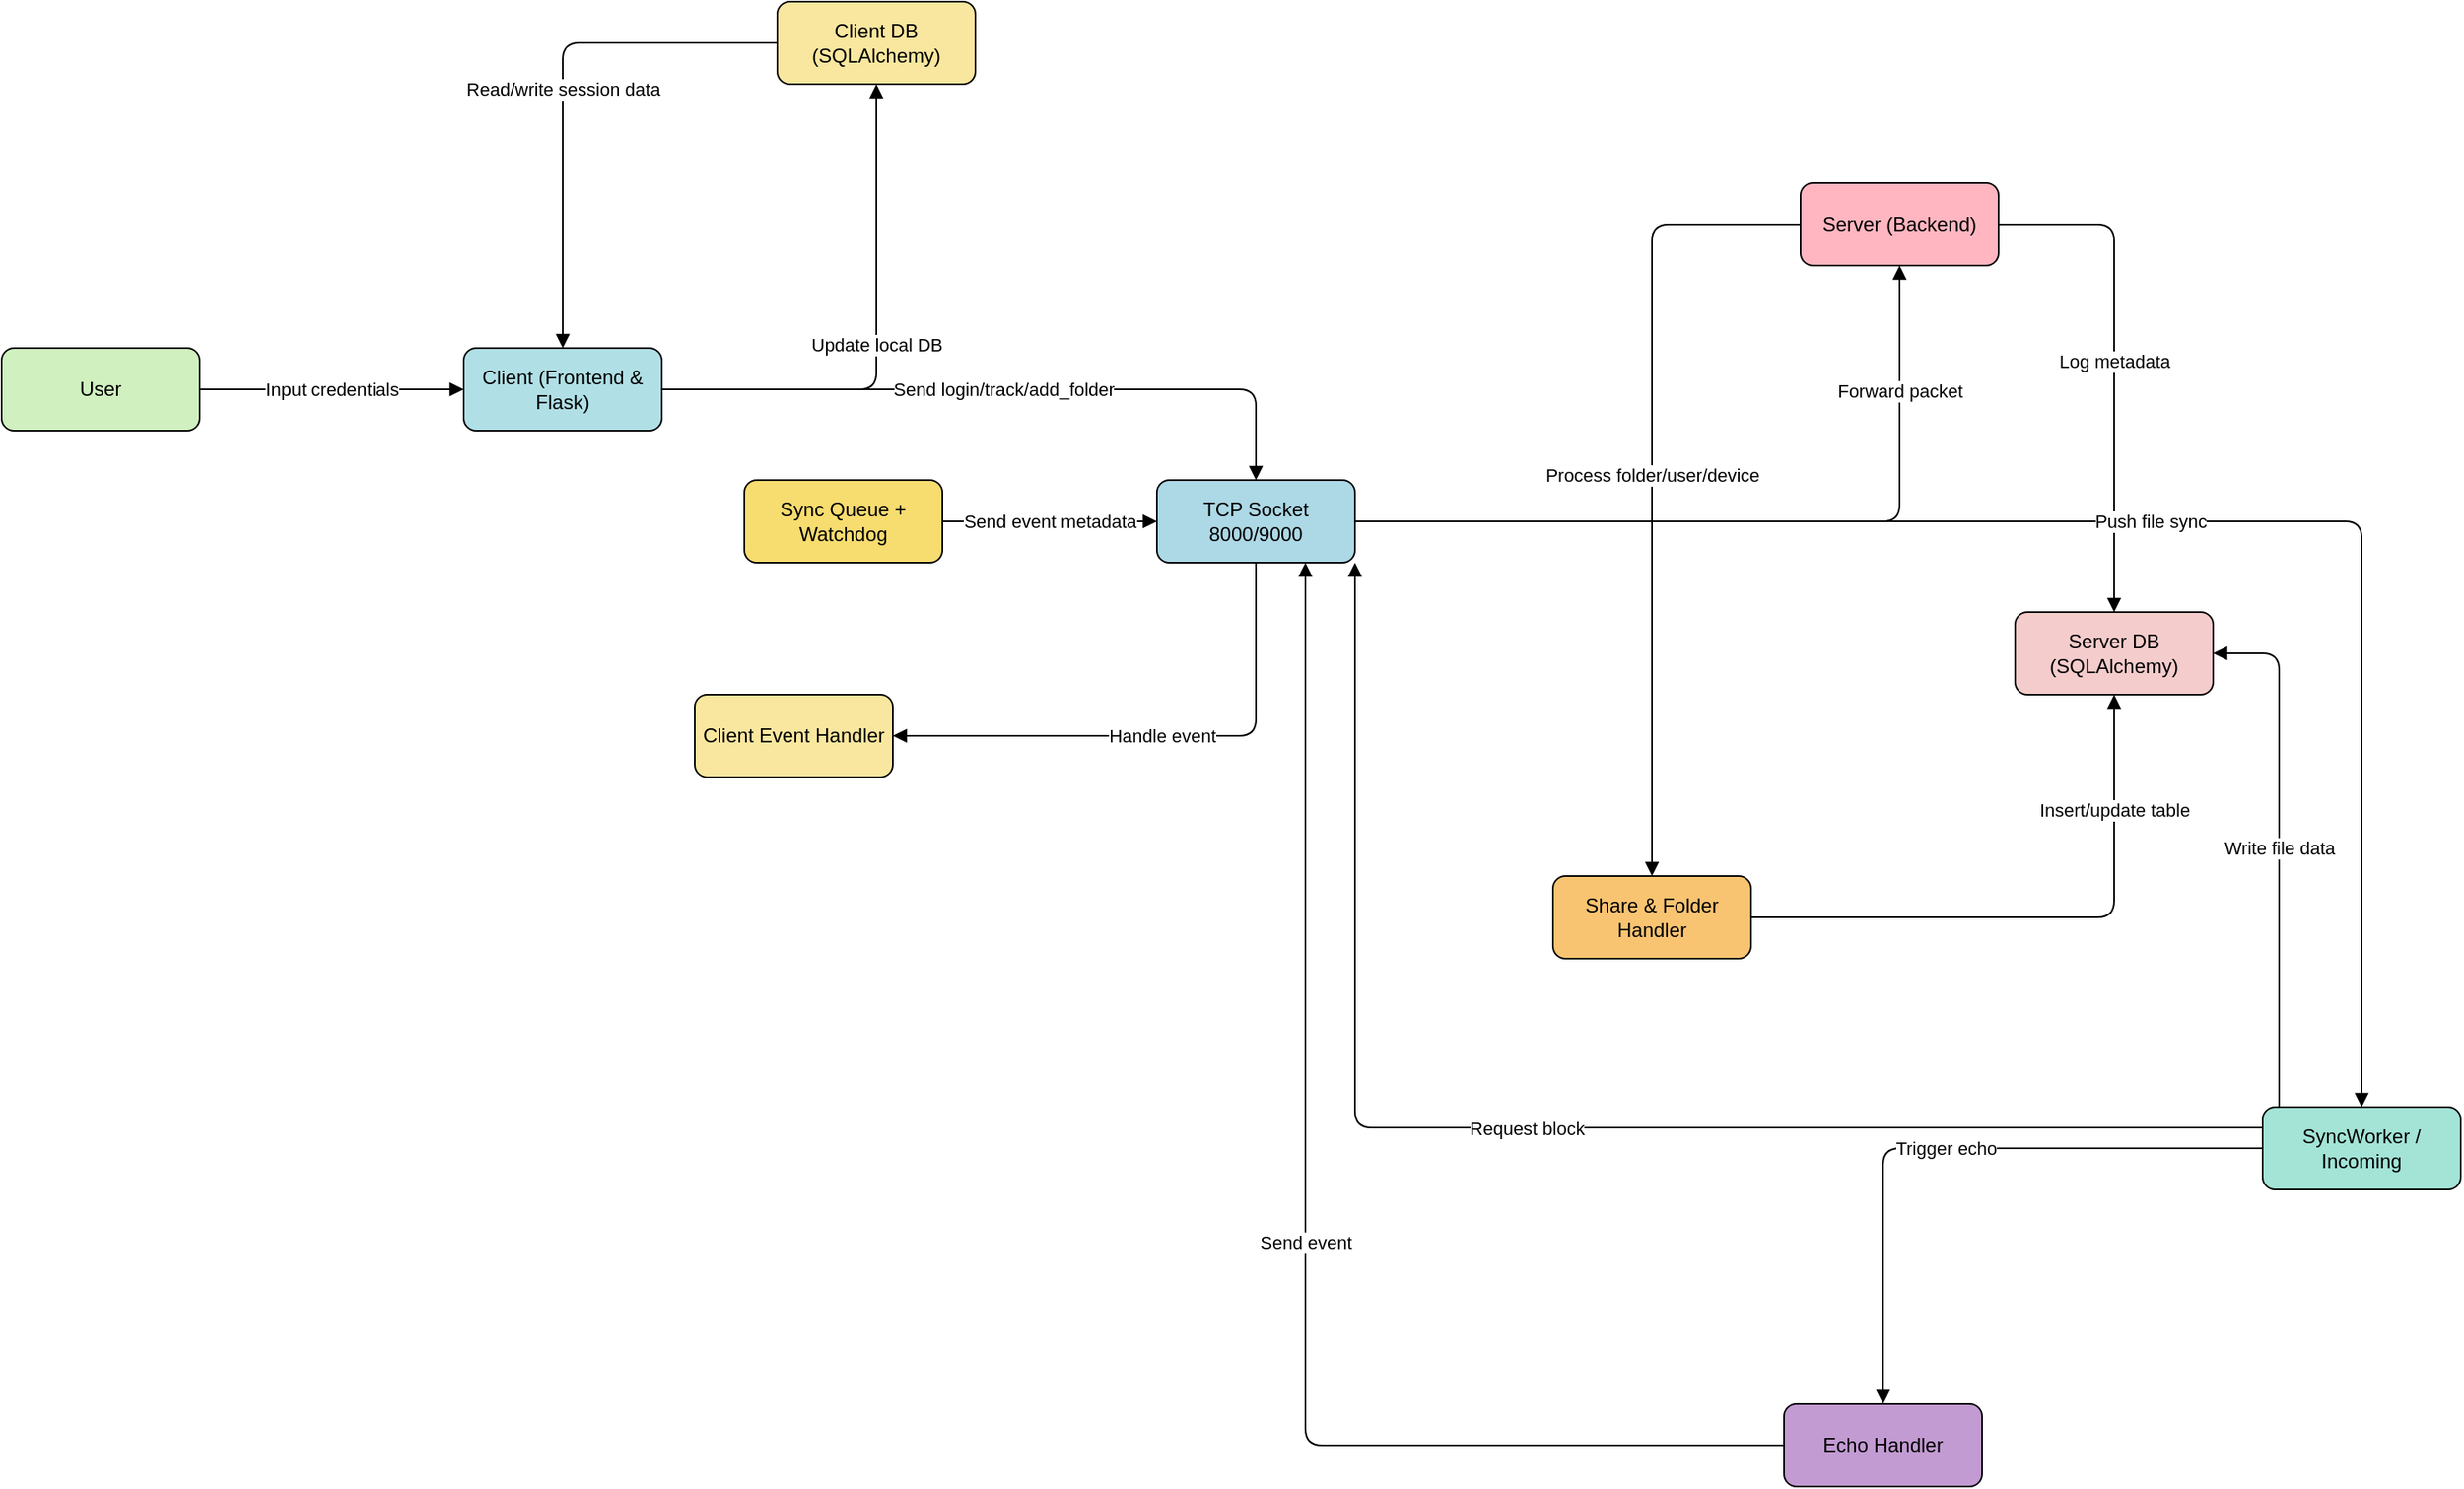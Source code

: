 <mxfile version="27.0.3">
  <diagram name="Level 0 DFD with Echo" id="mWYbhGCn1MksGaVGYC-w">
    <mxGraphModel dx="1653" dy="3048" grid="1" gridSize="10" guides="1" tooltips="1" connect="1" arrows="1" fold="1" page="1" pageScale="1" pageWidth="850" pageHeight="1100" math="0" shadow="0">
      <root>
        <mxCell id="0" />
        <mxCell id="1" parent="0" />
        <mxCell id="nHvpTd-C9U2itzHcUaPn-56" value="User" style="rounded=1;whiteSpace=wrap;html=1;fillColor=#d0f0c0;" vertex="1" parent="1">
          <mxGeometry x="60" y="60" width="120" height="50" as="geometry" />
        </mxCell>
        <mxCell id="nHvpTd-C9U2itzHcUaPn-57" value="Client (Frontend &amp; Flask)" style="rounded=1;whiteSpace=wrap;html=1;fillColor=#b0e0e6;" vertex="1" parent="1">
          <mxGeometry x="339.999" y="60" width="120" height="50" as="geometry" />
        </mxCell>
        <mxCell id="nHvpTd-C9U2itzHcUaPn-58" value="Client DB (SQLAlchemy)" style="rounded=1;whiteSpace=wrap;html=1;fillColor=#f9e79f;" vertex="1" parent="1">
          <mxGeometry x="529.999" y="-150" width="120" height="50" as="geometry" />
        </mxCell>
        <mxCell id="nHvpTd-C9U2itzHcUaPn-59" value="Sync Queue + Watchdog" style="rounded=1;whiteSpace=wrap;html=1;fillColor=#f7dc6f;" vertex="1" parent="1">
          <mxGeometry x="509.999" y="140" width="120" height="50" as="geometry" />
        </mxCell>
        <mxCell id="nHvpTd-C9U2itzHcUaPn-60" value="TCP Socket 8000/9000" style="rounded=1;whiteSpace=wrap;html=1;fillColor=#add8e6;" vertex="1" parent="1">
          <mxGeometry x="759.996" y="140" width="120" height="50" as="geometry" />
        </mxCell>
        <mxCell id="nHvpTd-C9U2itzHcUaPn-61" value="Server (Backend)" style="rounded=1;whiteSpace=wrap;html=1;fillColor=#ffb6c1;" vertex="1" parent="1">
          <mxGeometry x="1150.004" y="-40" width="120" height="50" as="geometry" />
        </mxCell>
        <mxCell id="nHvpTd-C9U2itzHcUaPn-62" value="Server DB (SQLAlchemy)" style="rounded=1;whiteSpace=wrap;html=1;fillColor=#f4cccc;" vertex="1" parent="1">
          <mxGeometry x="1280.004" y="220" width="120" height="50" as="geometry" />
        </mxCell>
        <mxCell id="nHvpTd-C9U2itzHcUaPn-63" value="Share &amp; Folder Handler" style="rounded=1;whiteSpace=wrap;html=1;fillColor=#f8c471;" vertex="1" parent="1">
          <mxGeometry x="1000.004" y="380" width="120" height="50" as="geometry" />
        </mxCell>
        <mxCell id="nHvpTd-C9U2itzHcUaPn-64" value="SyncWorker / Incoming" style="rounded=1;whiteSpace=wrap;html=1;fillColor=#a3e4d7;" vertex="1" parent="1">
          <mxGeometry x="1430.004" y="520" width="120" height="50" as="geometry" />
        </mxCell>
        <mxCell id="nHvpTd-C9U2itzHcUaPn-65" value="Echo Handler" style="rounded=1;whiteSpace=wrap;html=1;fillColor=#c39bd3;" vertex="1" parent="1">
          <mxGeometry x="1139.994" y="700" width="120" height="50" as="geometry" />
        </mxCell>
        <mxCell id="nHvpTd-C9U2itzHcUaPn-68" value="Input credentials" style="edgeStyle=orthogonalEdgeStyle;rounded=1;endArrow=block;html=1;" edge="1" parent="1" source="nHvpTd-C9U2itzHcUaPn-56" target="nHvpTd-C9U2itzHcUaPn-57">
          <mxGeometry relative="1" as="geometry" />
        </mxCell>
        <mxCell id="nHvpTd-C9U2itzHcUaPn-69" value="Send login/track/add_folder" style="edgeStyle=orthogonalEdgeStyle;rounded=1;endArrow=block;html=1;" edge="1" parent="1" source="nHvpTd-C9U2itzHcUaPn-57" target="nHvpTd-C9U2itzHcUaPn-60">
          <mxGeometry relative="1" as="geometry" />
        </mxCell>
        <mxCell id="nHvpTd-C9U2itzHcUaPn-70" value="Read/write session data" style="edgeStyle=orthogonalEdgeStyle;rounded=1;endArrow=block;html=1;" edge="1" parent="1" source="nHvpTd-C9U2itzHcUaPn-58" target="nHvpTd-C9U2itzHcUaPn-57">
          <mxGeometry relative="1" as="geometry" />
        </mxCell>
        <mxCell id="nHvpTd-C9U2itzHcUaPn-71" value="Update local DB" style="edgeStyle=orthogonalEdgeStyle;rounded=1;endArrow=block;html=1;" edge="1" parent="1" source="nHvpTd-C9U2itzHcUaPn-57" target="nHvpTd-C9U2itzHcUaPn-58">
          <mxGeometry relative="1" as="geometry" />
        </mxCell>
        <mxCell id="nHvpTd-C9U2itzHcUaPn-72" value="Send event metadata" style="edgeStyle=orthogonalEdgeStyle;rounded=1;endArrow=block;html=1;" edge="1" parent="1" source="nHvpTd-C9U2itzHcUaPn-59" target="nHvpTd-C9U2itzHcUaPn-60">
          <mxGeometry relative="1" as="geometry" />
        </mxCell>
        <mxCell id="nHvpTd-C9U2itzHcUaPn-73" value="Forward packet" style="edgeStyle=orthogonalEdgeStyle;rounded=1;endArrow=block;html=1;" edge="1" parent="1" source="nHvpTd-C9U2itzHcUaPn-60" target="nHvpTd-C9U2itzHcUaPn-61">
          <mxGeometry x="0.689" relative="1" as="geometry">
            <mxPoint as="offset" />
          </mxGeometry>
        </mxCell>
        <mxCell id="nHvpTd-C9U2itzHcUaPn-74" value="Log metadata" style="edgeStyle=orthogonalEdgeStyle;rounded=1;endArrow=block;html=1;" edge="1" parent="1" source="nHvpTd-C9U2itzHcUaPn-61" target="nHvpTd-C9U2itzHcUaPn-62">
          <mxGeometry relative="1" as="geometry" />
        </mxCell>
        <mxCell id="nHvpTd-C9U2itzHcUaPn-75" value="Process folder/user/device" style="edgeStyle=orthogonalEdgeStyle;rounded=1;endArrow=block;html=1;" edge="1" parent="1" source="nHvpTd-C9U2itzHcUaPn-61" target="nHvpTd-C9U2itzHcUaPn-63">
          <mxGeometry relative="1" as="geometry" />
        </mxCell>
        <mxCell id="nHvpTd-C9U2itzHcUaPn-76" value="Insert/update table" style="edgeStyle=orthogonalEdgeStyle;rounded=1;endArrow=block;html=1;" edge="1" parent="1" source="nHvpTd-C9U2itzHcUaPn-63" target="nHvpTd-C9U2itzHcUaPn-62">
          <mxGeometry x="0.606" relative="1" as="geometry">
            <mxPoint as="offset" />
          </mxGeometry>
        </mxCell>
        <mxCell id="nHvpTd-C9U2itzHcUaPn-77" value="Push file sync" style="edgeStyle=orthogonalEdgeStyle;rounded=1;endArrow=block;html=1;" edge="1" parent="1" source="nHvpTd-C9U2itzHcUaPn-60" target="nHvpTd-C9U2itzHcUaPn-64">
          <mxGeometry relative="1" as="geometry" />
        </mxCell>
        <mxCell id="nHvpTd-C9U2itzHcUaPn-78" value="Write file data" style="edgeStyle=orthogonalEdgeStyle;rounded=1;endArrow=block;html=1;" edge="1" parent="1" source="nHvpTd-C9U2itzHcUaPn-64" target="nHvpTd-C9U2itzHcUaPn-62">
          <mxGeometry relative="1" as="geometry">
            <Array as="points">
              <mxPoint x="1440" y="245" />
            </Array>
          </mxGeometry>
        </mxCell>
        <mxCell id="nHvpTd-C9U2itzHcUaPn-79" value="Trigger echo" style="edgeStyle=orthogonalEdgeStyle;rounded=1;endArrow=block;html=1;" edge="1" parent="1" source="nHvpTd-C9U2itzHcUaPn-64" target="nHvpTd-C9U2itzHcUaPn-65">
          <mxGeometry relative="1" as="geometry" />
        </mxCell>
        <mxCell id="nHvpTd-C9U2itzHcUaPn-84" value="Send event" style="edgeStyle=orthogonalEdgeStyle;rounded=1;endArrow=block;html=1;entryX=0.75;entryY=1;entryDx=0;entryDy=0;exitX=0;exitY=0.5;exitDx=0;exitDy=0;" edge="1" parent="1" source="nHvpTd-C9U2itzHcUaPn-65" target="nHvpTd-C9U2itzHcUaPn-60">
          <mxGeometry relative="1" as="geometry">
            <mxPoint x="1090" y="750" as="sourcePoint" />
            <mxPoint x="980" y="500" as="targetPoint" />
          </mxGeometry>
        </mxCell>
        <mxCell id="nHvpTd-C9U2itzHcUaPn-86" value="Request block" style="edgeStyle=orthogonalEdgeStyle;rounded=1;endArrow=block;html=1;exitX=0;exitY=0.25;exitDx=0;exitDy=0;entryX=1;entryY=1;entryDx=0;entryDy=0;" edge="1" parent="1" source="nHvpTd-C9U2itzHcUaPn-64" target="nHvpTd-C9U2itzHcUaPn-60">
          <mxGeometry relative="1" as="geometry">
            <mxPoint x="1440" y="555" as="sourcePoint" />
            <mxPoint x="1010" y="520" as="targetPoint" />
          </mxGeometry>
        </mxCell>
        <mxCell id="nHvpTd-C9U2itzHcUaPn-88" value="Client Event Handler" style="rounded=1;whiteSpace=wrap;html=1;fillColor=#f9e79f;" vertex="1" parent="1">
          <mxGeometry x="480.002" y="270" width="120" height="50" as="geometry" />
        </mxCell>
        <mxCell id="nHvpTd-C9U2itzHcUaPn-89" value="Handle event" style="edgeStyle=orthogonalEdgeStyle;rounded=1;endArrow=block;html=1;entryX=1;entryY=0.5;entryDx=0;entryDy=0;exitX=0.5;exitY=1;exitDx=0;exitDy=0;" edge="1" parent="1" source="nHvpTd-C9U2itzHcUaPn-60" target="nHvpTd-C9U2itzHcUaPn-88">
          <mxGeometry relative="1" as="geometry">
            <mxPoint x="640" y="175" as="sourcePoint" />
            <mxPoint x="770" y="175" as="targetPoint" />
          </mxGeometry>
        </mxCell>
      </root>
    </mxGraphModel>
  </diagram>
</mxfile>
